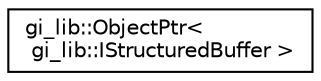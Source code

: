 digraph "Graphical Class Hierarchy"
{
  edge [fontname="Helvetica",fontsize="10",labelfontname="Helvetica",labelfontsize="10"];
  node [fontname="Helvetica",fontsize="10",shape=record];
  rankdir="LR";
  Node1 [label="gi_lib::ObjectPtr\<\l gi_lib::IStructuredBuffer \>",height=0.2,width=0.4,color="black", fillcolor="white", style="filled",URL="$classgi__lib_1_1_object_ptr.html"];
}
